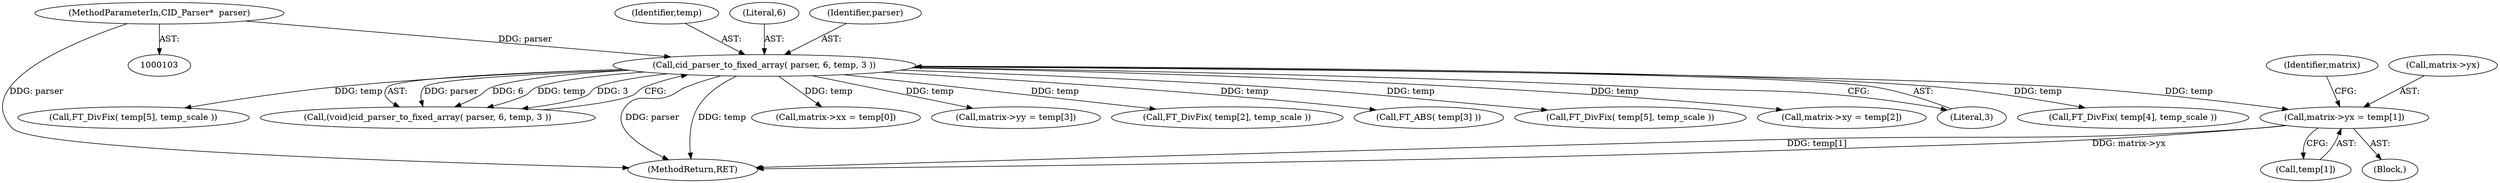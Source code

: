 digraph "0_savannah_8b281f83e8516535756f92dbf90940ac44bd45e1@array" {
"1000195" [label="(Call,matrix->yx = temp[1])"];
"1000163" [label="(Call,cid_parser_to_fixed_array( parser, 6, temp, 3 ))"];
"1000105" [label="(MethodParameterIn,CID_Parser*  parser)"];
"1000166" [label="(Identifier,temp)"];
"1000167" [label="(Literal,3)"];
"1000165" [label="(Literal,6)"];
"1000229" [label="(Call,FT_DivFix( temp[4], temp_scale ))"];
"1000204" [label="(Identifier,matrix)"];
"1000178" [label="(Call,FT_DivFix( temp[5], temp_scale ))"];
"1000161" [label="(Call,(void)cid_parser_to_fixed_array( parser, 6, temp, 3 ))"];
"1000199" [label="(Call,temp[1])"];
"1000248" [label="(MethodReturn,RET)"];
"1000196" [label="(Call,matrix->yx)"];
"1000188" [label="(Call,matrix->xx = temp[0])"];
"1000209" [label="(Call,matrix->yy = temp[3])"];
"1000195" [label="(Call,matrix->yx = temp[1])"];
"1000220" [label="(Call,FT_DivFix( temp[2], temp_scale ))"];
"1000164" [label="(Identifier,parser)"];
"1000163" [label="(Call,cid_parser_to_fixed_array( parser, 6, temp, 3 ))"];
"1000170" [label="(Call,FT_ABS( temp[3] ))"];
"1000238" [label="(Call,FT_DivFix( temp[5], temp_scale ))"];
"1000202" [label="(Call,matrix->xy = temp[2])"];
"1000105" [label="(MethodParameterIn,CID_Parser*  parser)"];
"1000106" [label="(Block,)"];
"1000195" -> "1000106"  [label="AST: "];
"1000195" -> "1000199"  [label="CFG: "];
"1000196" -> "1000195"  [label="AST: "];
"1000199" -> "1000195"  [label="AST: "];
"1000204" -> "1000195"  [label="CFG: "];
"1000195" -> "1000248"  [label="DDG: temp[1]"];
"1000195" -> "1000248"  [label="DDG: matrix->yx"];
"1000163" -> "1000195"  [label="DDG: temp"];
"1000163" -> "1000161"  [label="AST: "];
"1000163" -> "1000167"  [label="CFG: "];
"1000164" -> "1000163"  [label="AST: "];
"1000165" -> "1000163"  [label="AST: "];
"1000166" -> "1000163"  [label="AST: "];
"1000167" -> "1000163"  [label="AST: "];
"1000161" -> "1000163"  [label="CFG: "];
"1000163" -> "1000248"  [label="DDG: parser"];
"1000163" -> "1000248"  [label="DDG: temp"];
"1000163" -> "1000161"  [label="DDG: parser"];
"1000163" -> "1000161"  [label="DDG: 6"];
"1000163" -> "1000161"  [label="DDG: temp"];
"1000163" -> "1000161"  [label="DDG: 3"];
"1000105" -> "1000163"  [label="DDG: parser"];
"1000163" -> "1000170"  [label="DDG: temp"];
"1000163" -> "1000178"  [label="DDG: temp"];
"1000163" -> "1000188"  [label="DDG: temp"];
"1000163" -> "1000202"  [label="DDG: temp"];
"1000163" -> "1000209"  [label="DDG: temp"];
"1000163" -> "1000220"  [label="DDG: temp"];
"1000163" -> "1000229"  [label="DDG: temp"];
"1000163" -> "1000238"  [label="DDG: temp"];
"1000105" -> "1000103"  [label="AST: "];
"1000105" -> "1000248"  [label="DDG: parser"];
}
